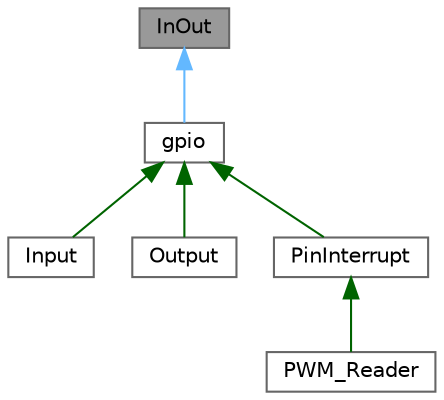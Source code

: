 digraph "InOut"
{
 // LATEX_PDF_SIZE
  bgcolor="transparent";
  edge [fontname=Helvetica,fontsize=10,labelfontname=Helvetica,labelfontsize=10];
  node [fontname=Helvetica,fontsize=10,shape=box,height=0.2,width=0.4];
  Node1 [id="Node000001",label="InOut",height=0.2,width=0.4,color="gray40", fillcolor="grey60", style="filled", fontcolor="black",tooltip="Clase del objeto InOut."];
  Node1 -> Node2 [id="edge1_Node000001_Node000002",dir="back",color="steelblue1",style="solid",tooltip=" "];
  Node2 [id="Node000002",label="gpio",height=0.2,width=0.4,color="gray40", fillcolor="white", style="filled",URL="$classgpio.html",tooltip="Clase del objeto gpio."];
  Node2 -> Node3 [id="edge2_Node000002_Node000003",dir="back",color="darkgreen",style="solid",tooltip=" "];
  Node3 [id="Node000003",label="Input",height=0.2,width=0.4,color="gray40", fillcolor="white", style="filled",URL="$class_input.html",tooltip="Clase del objeto Input."];
  Node2 -> Node4 [id="edge3_Node000002_Node000004",dir="back",color="darkgreen",style="solid",tooltip=" "];
  Node4 [id="Node000004",label="Output",height=0.2,width=0.4,color="gray40", fillcolor="white", style="filled",URL="$class_output.html",tooltip="Clase del objeto outputs."];
  Node2 -> Node5 [id="edge4_Node000002_Node000005",dir="back",color="darkgreen",style="solid",tooltip=" "];
  Node5 [id="Node000005",label="PinInterrupt",height=0.2,width=0.4,color="gray40", fillcolor="white", style="filled",URL="$class_pin_interrupt.html",tooltip="Clase del objeto Pin_interrupt El objeto Pin_interrupt debe ser heredado por cualquier objeto que des..."];
  Node5 -> Node6 [id="edge5_Node000005_Node000006",dir="back",color="darkgreen",style="solid",tooltip=" "];
  Node6 [id="Node000006",label="PWM_Reader",height=0.2,width=0.4,color="gray40", fillcolor="white", style="filled",URL="$class_p_w_m___reader.html",tooltip="Clase del objeto PWM_Reader."];
}
